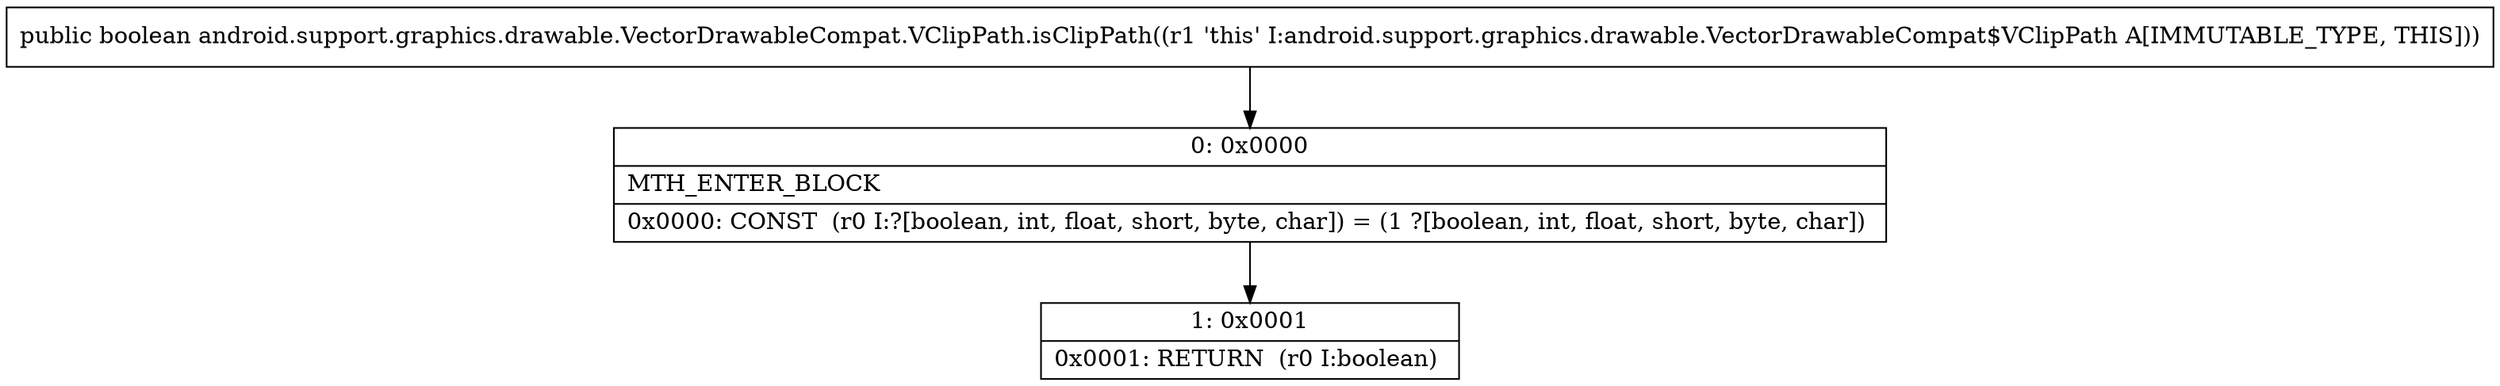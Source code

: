 digraph "CFG forandroid.support.graphics.drawable.VectorDrawableCompat.VClipPath.isClipPath()Z" {
Node_0 [shape=record,label="{0\:\ 0x0000|MTH_ENTER_BLOCK\l|0x0000: CONST  (r0 I:?[boolean, int, float, short, byte, char]) = (1 ?[boolean, int, float, short, byte, char]) \l}"];
Node_1 [shape=record,label="{1\:\ 0x0001|0x0001: RETURN  (r0 I:boolean) \l}"];
MethodNode[shape=record,label="{public boolean android.support.graphics.drawable.VectorDrawableCompat.VClipPath.isClipPath((r1 'this' I:android.support.graphics.drawable.VectorDrawableCompat$VClipPath A[IMMUTABLE_TYPE, THIS])) }"];
MethodNode -> Node_0;
Node_0 -> Node_1;
}

